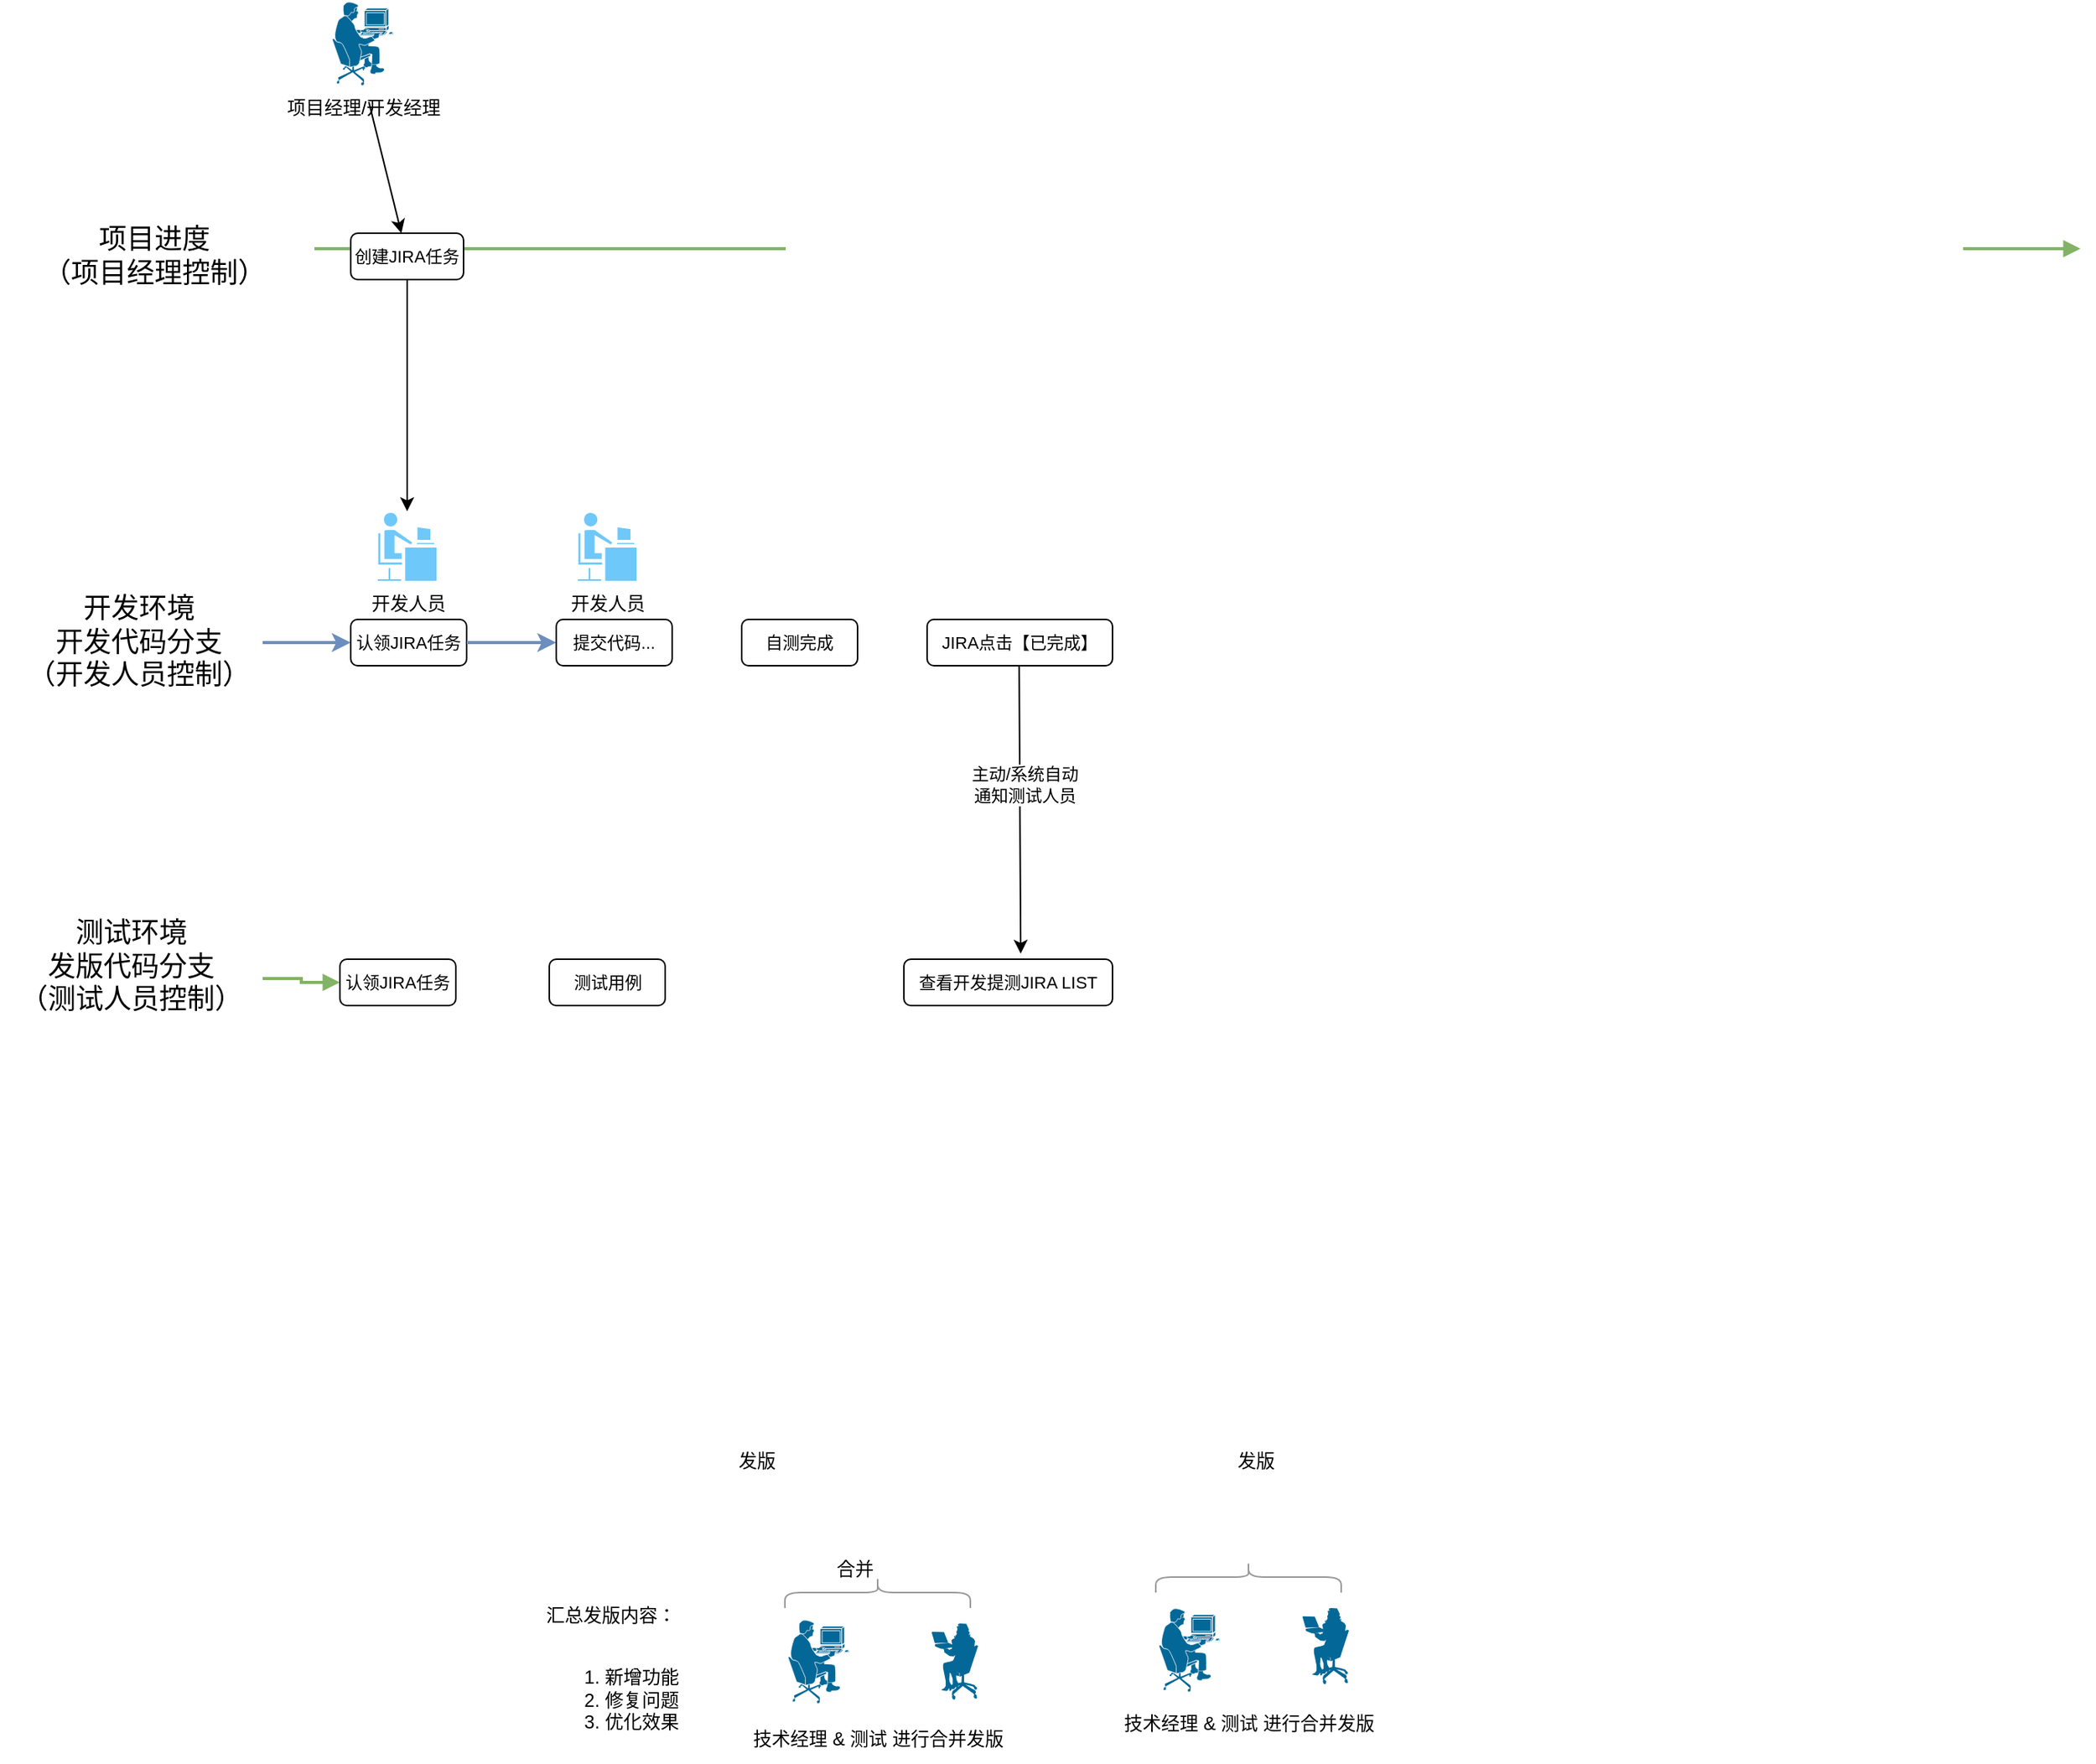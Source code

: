 <mxfile version="24.2.1" type="github">
  <diagram name="Page-1" id="e70_TyNyU2rnH7IJ8NNL">
    <mxGraphModel dx="2801" dy="1778" grid="1" gridSize="10" guides="1" tooltips="1" connect="1" arrows="1" fold="1" page="1" pageScale="1" pageWidth="827" pageHeight="1169" math="0" shadow="0">
      <root>
        <mxCell id="0" />
        <mxCell id="1" parent="0" />
        <mxCell id="YezFne8_wXPcGeLflV-3-8" value="" style="endArrow=block;endFill=1;html=1;edgeStyle=orthogonalEdgeStyle;align=left;verticalAlign=top;rounded=0;strokeWidth=2;fillColor=#d5e8d4;strokeColor=#82b366;" parent="1" edge="1">
          <mxGeometry x="-1" relative="1" as="geometry">
            <mxPoint x="-1036.5" y="100" as="sourcePoint" />
            <mxPoint x="106.5" y="100" as="targetPoint" />
          </mxGeometry>
        </mxCell>
        <mxCell id="YezFne8_wXPcGeLflV-3-21" value="合并" style="text;html=1;align=center;verticalAlign=middle;resizable=0;points=[];autosize=1;strokeColor=none;fillColor=none;" parent="1" vertex="1">
          <mxGeometry x="-712" y="940" width="50" height="30" as="geometry" />
        </mxCell>
        <mxCell id="YezFne8_wXPcGeLflV-3-27" value="" style="shape=mxgraph.cisco.people.pc_man;html=1;pointerEvents=1;dashed=0;fillColor=#036897;strokeColor=#ffffff;strokeWidth=2;verticalLabelPosition=bottom;verticalAlign=top;align=center;outlineConnect=0;" parent="1" vertex="1">
          <mxGeometry x="-730" y="987.5" width="40" height="55" as="geometry" />
        </mxCell>
        <mxCell id="YezFne8_wXPcGeLflV-3-34" value="" style="shape=curlyBracket;whiteSpace=wrap;html=1;rounded=1;labelPosition=left;verticalLabelPosition=middle;align=right;verticalAlign=middle;rotation=90;strokeColor=#999999;" parent="1" vertex="1">
          <mxGeometry x="-682" y="910" width="20" height="120" as="geometry" />
        </mxCell>
        <mxCell id="YezFne8_wXPcGeLflV-3-37" value="技术经理 &amp;amp; 测试 进行合并发版" style="text;html=1;align=center;verticalAlign=middle;resizable=0;points=[];autosize=1;strokeColor=none;fillColor=none;" parent="1" vertex="1">
          <mxGeometry x="-767" y="1050" width="190" height="30" as="geometry" />
        </mxCell>
        <mxCell id="YezFne8_wXPcGeLflV-3-47" value="" style="shape=mxgraph.cisco.people.sitting_woman;html=1;pointerEvents=1;dashed=0;fillColor=#036897;strokeColor=#ffffff;strokeWidth=2;verticalLabelPosition=bottom;verticalAlign=top;align=center;outlineConnect=0;" parent="1" vertex="1">
          <mxGeometry x="-637" y="990" width="30" height="50" as="geometry" />
        </mxCell>
        <mxCell id="YezFne8_wXPcGeLflV-3-49" value="" style="shape=curlyBracket;whiteSpace=wrap;html=1;rounded=1;labelPosition=left;verticalLabelPosition=middle;align=right;verticalAlign=middle;rotation=90;strokeColor=#999999;" parent="1" vertex="1">
          <mxGeometry x="-442" y="900" width="20" height="120" as="geometry" />
        </mxCell>
        <mxCell id="YezFne8_wXPcGeLflV-3-50" value="技术经理 &amp;amp; 测试 进行合并发版" style="text;html=1;align=center;verticalAlign=middle;resizable=0;points=[];autosize=1;strokeColor=none;fillColor=none;" parent="1" vertex="1">
          <mxGeometry x="-527" y="1040" width="190" height="30" as="geometry" />
        </mxCell>
        <mxCell id="YezFne8_wXPcGeLflV-3-51" value="" style="shape=mxgraph.cisco.people.sitting_woman;html=1;pointerEvents=1;dashed=0;fillColor=#036897;strokeColor=#ffffff;strokeWidth=2;verticalLabelPosition=bottom;verticalAlign=top;align=center;outlineConnect=0;" parent="1" vertex="1">
          <mxGeometry x="-397" y="980" width="30" height="50" as="geometry" />
        </mxCell>
        <mxCell id="YezFne8_wXPcGeLflV-3-60" value="" style="shape=mxgraph.cisco.people.pc_man;html=1;pointerEvents=1;dashed=0;fillColor=#036897;strokeColor=#ffffff;strokeWidth=2;verticalLabelPosition=bottom;verticalAlign=top;align=center;outlineConnect=0;" parent="1" vertex="1">
          <mxGeometry x="-490" y="980" width="40" height="55" as="geometry" />
        </mxCell>
        <mxCell id="YezFne8_wXPcGeLflV-3-62" value="汇总发版内容：&lt;br&gt;&lt;br&gt;&lt;ol&gt;&lt;li&gt;新增功能&lt;/li&gt;&lt;li&gt;修复问题&lt;/li&gt;&lt;li&gt;优化效果&lt;/li&gt;&lt;/ol&gt;" style="text;html=1;align=center;verticalAlign=middle;resizable=0;points=[];autosize=1;strokeColor=none;fillColor=none;" parent="1" vertex="1">
          <mxGeometry x="-900" y="970" width="110" height="110" as="geometry" />
        </mxCell>
        <mxCell id="3m85iYN54DuwGpqHedPC-1" value="发版" style="text;html=1;align=center;verticalAlign=middle;whiteSpace=wrap;rounded=0;" parent="1" vertex="1">
          <mxGeometry x="-780" y="870" width="60" height="30" as="geometry" />
        </mxCell>
        <mxCell id="3m85iYN54DuwGpqHedPC-2" value="发版" style="text;html=1;align=center;verticalAlign=middle;whiteSpace=wrap;rounded=0;" parent="1" vertex="1">
          <mxGeometry x="-457" y="870" width="60" height="30" as="geometry" />
        </mxCell>
        <mxCell id="3m85iYN54DuwGpqHedPC-3" value="&lt;font style=&quot;font-size: 18px;&quot;&gt;开发环境&lt;/font&gt;&lt;div&gt;&lt;span style=&quot;font-size: 18px;&quot;&gt;开发代码分支&lt;br&gt;&lt;/span&gt;&lt;div&gt;&lt;font style=&quot;font-size: 18px;&quot;&gt;（开发人员控制）&lt;/font&gt;&lt;/div&gt;&lt;/div&gt;" style="text;html=1;align=center;verticalAlign=middle;whiteSpace=wrap;rounded=0;" parent="1" vertex="1">
          <mxGeometry x="-1230" y="340" width="160" height="30" as="geometry" />
        </mxCell>
        <mxCell id="3m85iYN54DuwGpqHedPC-4" value="&lt;font style=&quot;font-size: 18px;&quot;&gt;测试环境&lt;/font&gt;&lt;div&gt;&lt;span style=&quot;font-size: 18px;&quot;&gt;发版代码分支&lt;br&gt;&lt;/span&gt;&lt;div&gt;&lt;font style=&quot;font-size: 18px;&quot;&gt;（测试人员控制）&lt;/font&gt;&lt;/div&gt;&lt;/div&gt;" style="text;html=1;align=center;verticalAlign=middle;whiteSpace=wrap;rounded=0;" parent="1" vertex="1">
          <mxGeometry x="-1240" y="550" width="170" height="30" as="geometry" />
        </mxCell>
        <mxCell id="-c3DM-_ndwGycEpeY3p6-2" value="开发人员" style="shape=mxgraph.cisco.people.androgenous_person;html=1;pointerEvents=1;dashed=0;fillColor=#6EC8F9;strokeColor=#ffffff;strokeWidth=2;verticalLabelPosition=bottom;verticalAlign=top;align=center;outlineConnect=0;" vertex="1" parent="1">
          <mxGeometry x="-996.5" y="270" width="40" height="46" as="geometry" />
        </mxCell>
        <mxCell id="-c3DM-_ndwGycEpeY3p6-5" value="&lt;span style=&quot;font-size: 18px;&quot;&gt;项目进度&lt;/span&gt;&lt;br&gt;&lt;div&gt;&lt;font style=&quot;font-size: 18px;&quot;&gt;（项目经理控制）&lt;/font&gt;&lt;/div&gt;" style="text;html=1;align=center;verticalAlign=middle;whiteSpace=wrap;rounded=0;" vertex="1" parent="1">
          <mxGeometry x="-1220" y="90" width="160" height="30" as="geometry" />
        </mxCell>
        <mxCell id="-c3DM-_ndwGycEpeY3p6-6" value="项目经理/开发经理" style="shape=mxgraph.cisco.people.pc_man;html=1;pointerEvents=1;dashed=0;fillColor=#036897;strokeColor=#ffffff;strokeWidth=2;verticalLabelPosition=bottom;verticalAlign=top;align=center;outlineConnect=0;" vertex="1" parent="1">
          <mxGeometry x="-1025" y="-60" width="40" height="55" as="geometry" />
        </mxCell>
        <mxCell id="-c3DM-_ndwGycEpeY3p6-9" value="" style="endArrow=classic;html=1;rounded=0;" edge="1" parent="1" source="-c3DM-_ndwGycEpeY3p6-15">
          <mxGeometry width="50" height="50" relative="1" as="geometry">
            <mxPoint x="-930" as="sourcePoint" />
            <mxPoint x="-950" y="100" as="targetPoint" />
          </mxGeometry>
        </mxCell>
        <mxCell id="-c3DM-_ndwGycEpeY3p6-13" value="" style="endArrow=classic;html=1;rounded=0;" edge="1" parent="1" target="-c3DM-_ndwGycEpeY3p6-15">
          <mxGeometry width="50" height="50" relative="1" as="geometry">
            <mxPoint x="-1001.283" y="5" as="sourcePoint" />
            <mxPoint x="-950" y="100" as="targetPoint" />
          </mxGeometry>
        </mxCell>
        <mxCell id="-c3DM-_ndwGycEpeY3p6-34" value="" style="edgeStyle=orthogonalEdgeStyle;rounded=0;orthogonalLoop=1;jettySize=auto;html=1;" edge="1" parent="1" source="-c3DM-_ndwGycEpeY3p6-15" target="-c3DM-_ndwGycEpeY3p6-2">
          <mxGeometry relative="1" as="geometry">
            <mxPoint x="-976.5" y="185" as="targetPoint" />
          </mxGeometry>
        </mxCell>
        <mxCell id="-c3DM-_ndwGycEpeY3p6-15" value="&lt;span style=&quot;font-size: 11px; text-wrap: nowrap; background-color: rgb(255, 255, 255);&quot;&gt;创建JIRA任务&lt;/span&gt;" style="rounded=1;whiteSpace=wrap;html=1;" vertex="1" parent="1">
          <mxGeometry x="-1013" y="90" width="73" height="30" as="geometry" />
        </mxCell>
        <mxCell id="-c3DM-_ndwGycEpeY3p6-22" value="" style="endArrow=classic;html=1;rounded=0;strokeWidth=2;fillColor=#dae8fc;strokeColor=#6c8ebf;exitX=1;exitY=0.5;exitDx=0;exitDy=0;" edge="1" parent="1" source="3m85iYN54DuwGpqHedPC-3" target="-c3DM-_ndwGycEpeY3p6-19">
          <mxGeometry width="50" height="50" relative="1" as="geometry">
            <mxPoint x="-1030" y="360" as="sourcePoint" />
            <mxPoint x="-260" y="570" as="targetPoint" />
            <Array as="points" />
          </mxGeometry>
        </mxCell>
        <mxCell id="-c3DM-_ndwGycEpeY3p6-19" value="&lt;span style=&quot;font-size: 11px; text-wrap: nowrap; background-color: rgb(255, 255, 255);&quot;&gt;认领JIRA任务&lt;/span&gt;" style="rounded=1;whiteSpace=wrap;html=1;" vertex="1" parent="1">
          <mxGeometry x="-1013" y="340" width="75" height="30" as="geometry" />
        </mxCell>
        <mxCell id="-c3DM-_ndwGycEpeY3p6-24" value="" style="endArrow=classic;html=1;rounded=0;strokeWidth=2;fillColor=#dae8fc;strokeColor=#6c8ebf;" edge="1" parent="1" source="-c3DM-_ndwGycEpeY3p6-19" target="-c3DM-_ndwGycEpeY3p6-23">
          <mxGeometry width="50" height="50" relative="1" as="geometry">
            <mxPoint x="-950" y="355" as="sourcePoint" />
            <mxPoint x="-260" y="570" as="targetPoint" />
            <Array as="points" />
          </mxGeometry>
        </mxCell>
        <mxCell id="-c3DM-_ndwGycEpeY3p6-23" value="&lt;span style=&quot;font-size: 11px; text-wrap: nowrap; background-color: rgb(255, 255, 255);&quot;&gt;提交代码...&lt;/span&gt;" style="rounded=1;whiteSpace=wrap;html=1;" vertex="1" parent="1">
          <mxGeometry x="-880" y="340" width="75" height="30" as="geometry" />
        </mxCell>
        <mxCell id="-c3DM-_ndwGycEpeY3p6-28" value="&lt;span style=&quot;font-size: 11px; text-wrap: nowrap; background-color: rgb(255, 255, 255);&quot;&gt;自测完成&lt;/span&gt;" style="rounded=1;whiteSpace=wrap;html=1;" vertex="1" parent="1">
          <mxGeometry x="-760" y="340" width="75" height="30" as="geometry" />
        </mxCell>
        <mxCell id="-c3DM-_ndwGycEpeY3p6-29" value="开发人员" style="shape=mxgraph.cisco.people.androgenous_person;html=1;pointerEvents=1;dashed=0;fillColor=#6EC8F9;strokeColor=#ffffff;strokeWidth=2;verticalLabelPosition=bottom;verticalAlign=top;align=center;outlineConnect=0;" vertex="1" parent="1">
          <mxGeometry x="-867" y="270" width="40" height="46" as="geometry" />
        </mxCell>
        <mxCell id="-c3DM-_ndwGycEpeY3p6-32" value="&lt;span style=&quot;font-size: 11px; text-wrap: nowrap; background-color: rgb(255, 255, 255);&quot;&gt;JIRA点击【已完成】&lt;/span&gt;" style="rounded=1;whiteSpace=wrap;html=1;" vertex="1" parent="1">
          <mxGeometry x="-640" y="340" width="120" height="30" as="geometry" />
        </mxCell>
        <mxCell id="-c3DM-_ndwGycEpeY3p6-36" value="" style="endArrow=block;endFill=1;html=1;edgeStyle=orthogonalEdgeStyle;align=left;verticalAlign=top;rounded=0;strokeWidth=2;fillColor=#d5e8d4;strokeColor=#82b366;exitX=1;exitY=0.75;exitDx=0;exitDy=0;" edge="1" parent="1" source="3m85iYN54DuwGpqHedPC-4" target="-c3DM-_ndwGycEpeY3p6-35">
          <mxGeometry x="-1" relative="1" as="geometry">
            <mxPoint x="-1050" y="580" as="sourcePoint" />
            <mxPoint x="93" y="580" as="targetPoint" />
          </mxGeometry>
        </mxCell>
        <mxCell id="-c3DM-_ndwGycEpeY3p6-35" value="&lt;span style=&quot;font-size: 11px; text-wrap: nowrap; background-color: rgb(255, 255, 255);&quot;&gt;认领JIRA任务&lt;/span&gt;" style="rounded=1;whiteSpace=wrap;html=1;" vertex="1" parent="1">
          <mxGeometry x="-1020" y="560" width="75" height="30" as="geometry" />
        </mxCell>
        <mxCell id="-c3DM-_ndwGycEpeY3p6-38" value="&lt;span style=&quot;font-size: 11px; text-wrap: nowrap; background-color: rgb(255, 255, 255);&quot;&gt;测试用例&lt;/span&gt;" style="rounded=1;whiteSpace=wrap;html=1;" vertex="1" parent="1">
          <mxGeometry x="-884.5" y="560" width="75" height="30" as="geometry" />
        </mxCell>
        <mxCell id="-c3DM-_ndwGycEpeY3p6-39" value="&lt;span style=&quot;font-size: 11px; text-wrap: nowrap; background-color: rgb(255, 255, 255);&quot;&gt;查看开发提测JIRA LIST&lt;/span&gt;" style="rounded=1;whiteSpace=wrap;html=1;" vertex="1" parent="1">
          <mxGeometry x="-655" y="560" width="135" height="30" as="geometry" />
        </mxCell>
        <mxCell id="-c3DM-_ndwGycEpeY3p6-42" value="" style="edgeStyle=orthogonalEdgeStyle;rounded=0;orthogonalLoop=1;jettySize=auto;html=1;entryX=0.56;entryY=-0.12;entryDx=0;entryDy=0;entryPerimeter=0;" edge="1" parent="1" target="-c3DM-_ndwGycEpeY3p6-39">
          <mxGeometry relative="1" as="geometry">
            <mxPoint x="-580.4" y="370" as="sourcePoint" />
            <mxPoint x="-580.4" y="520" as="targetPoint" />
          </mxGeometry>
        </mxCell>
        <mxCell id="-c3DM-_ndwGycEpeY3p6-43" value="主动/系统自动&lt;div&gt;通知测试人员&lt;/div&gt;" style="edgeLabel;html=1;align=center;verticalAlign=middle;resizable=0;points=[];" vertex="1" connectable="0" parent="-c3DM-_ndwGycEpeY3p6-42">
          <mxGeometry x="-0.178" y="3" relative="1" as="geometry">
            <mxPoint as="offset" />
          </mxGeometry>
        </mxCell>
      </root>
    </mxGraphModel>
  </diagram>
</mxfile>
